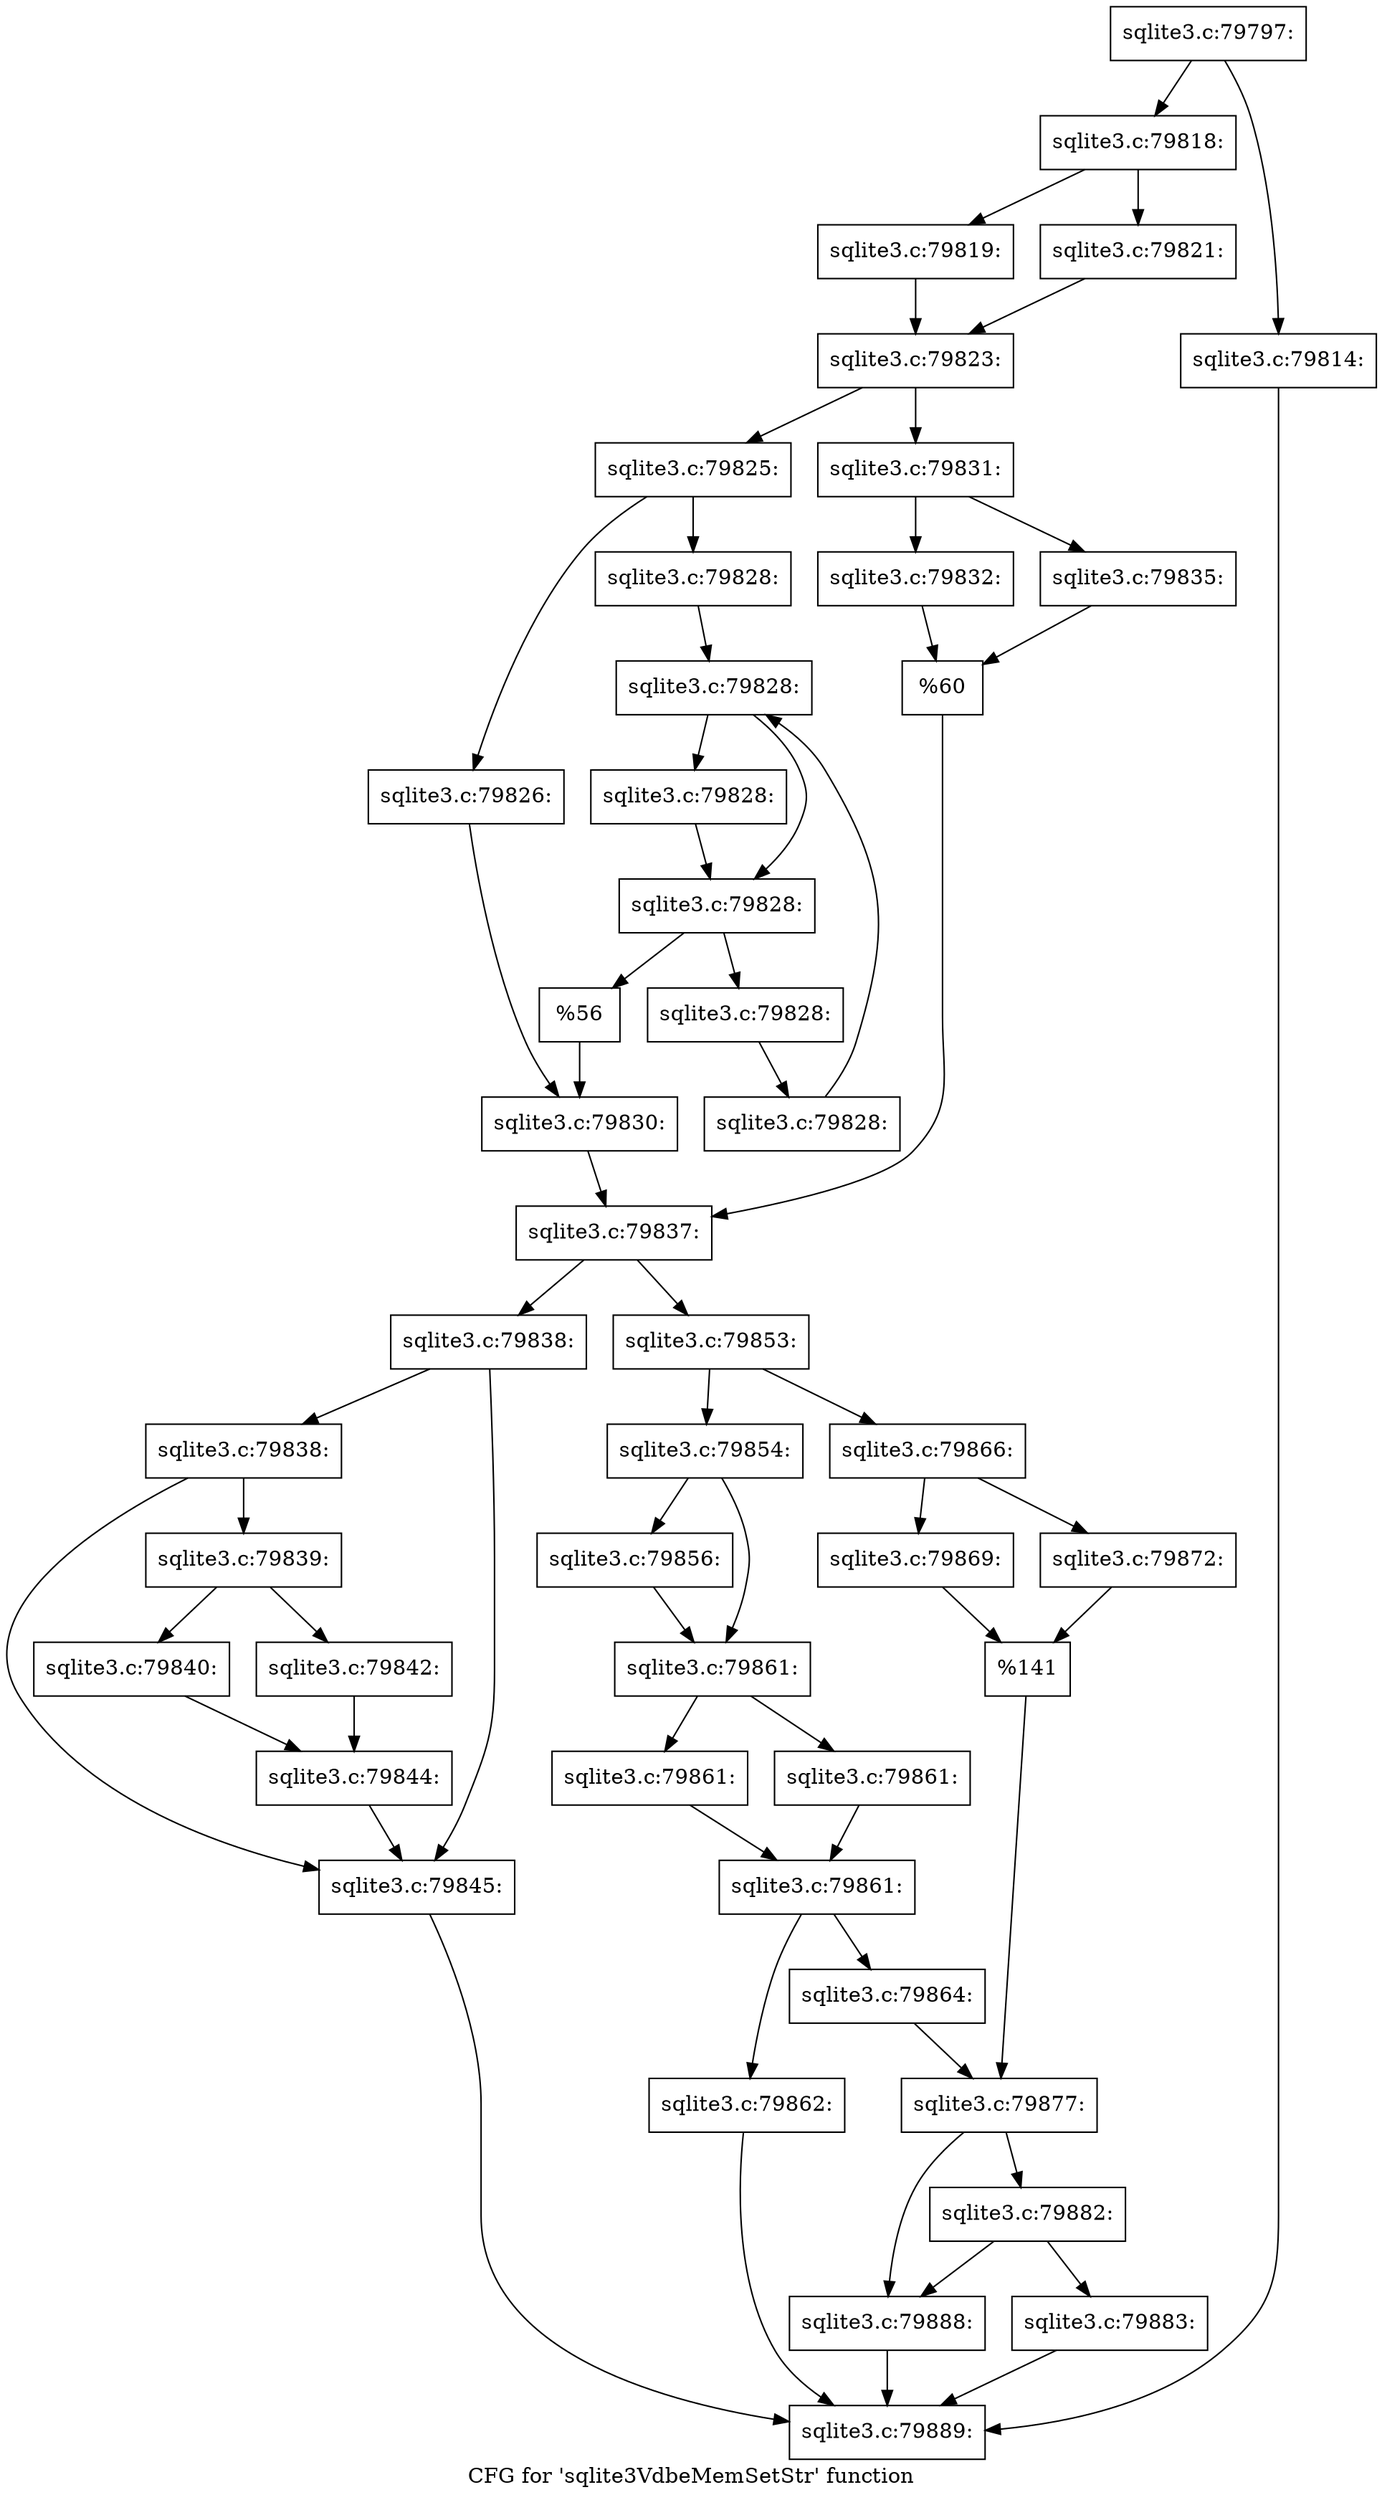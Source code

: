 digraph "CFG for 'sqlite3VdbeMemSetStr' function" {
	label="CFG for 'sqlite3VdbeMemSetStr' function";

	Node0x55c0f7b3b9d0 [shape=record,label="{sqlite3.c:79797:}"];
	Node0x55c0f7b3b9d0 -> Node0x55c0f7b3e920;
	Node0x55c0f7b3b9d0 -> Node0x55c0f7b3e8d0;
	Node0x55c0f7b3e8d0 [shape=record,label="{sqlite3.c:79814:}"];
	Node0x55c0f7b3e8d0 -> Node0x55c0f7b3bb50;
	Node0x55c0f7b3e920 [shape=record,label="{sqlite3.c:79818:}"];
	Node0x55c0f7b3e920 -> Node0x55c0f7b3efc0;
	Node0x55c0f7b3e920 -> Node0x55c0f7b3f060;
	Node0x55c0f7b3efc0 [shape=record,label="{sqlite3.c:79819:}"];
	Node0x55c0f7b3efc0 -> Node0x55c0f7b3f010;
	Node0x55c0f7b3f060 [shape=record,label="{sqlite3.c:79821:}"];
	Node0x55c0f7b3f060 -> Node0x55c0f7b3f010;
	Node0x55c0f7b3f010 [shape=record,label="{sqlite3.c:79823:}"];
	Node0x55c0f7b3f010 -> Node0x55c0f7b3fda0;
	Node0x55c0f7b3f010 -> Node0x55c0f7b3fe40;
	Node0x55c0f7b3fda0 [shape=record,label="{sqlite3.c:79825:}"];
	Node0x55c0f7b3fda0 -> Node0x55c0f7b40280;
	Node0x55c0f7b3fda0 -> Node0x55c0f7b40320;
	Node0x55c0f7b40280 [shape=record,label="{sqlite3.c:79826:}"];
	Node0x55c0f7b40280 -> Node0x55c0f7b402d0;
	Node0x55c0f7b40320 [shape=record,label="{sqlite3.c:79828:}"];
	Node0x55c0f7b40320 -> Node0x55c0f7b40ba0;
	Node0x55c0f7b40ba0 [shape=record,label="{sqlite3.c:79828:}"];
	Node0x55c0f7b40ba0 -> Node0x55c0f7b40e90;
	Node0x55c0f7b40ba0 -> Node0x55c0f7b40e40;
	Node0x55c0f7b40e90 [shape=record,label="{sqlite3.c:79828:}"];
	Node0x55c0f7b40e90 -> Node0x55c0f7b40e40;
	Node0x55c0f7b40e40 [shape=record,label="{sqlite3.c:79828:}"];
	Node0x55c0f7b40e40 -> Node0x55c0f7b40dc0;
	Node0x55c0f7b40e40 -> Node0x55c0f7b409f0;
	Node0x55c0f7b40dc0 [shape=record,label="{sqlite3.c:79828:}"];
	Node0x55c0f7b40dc0 -> Node0x55c0f7b40d30;
	Node0x55c0f7b40d30 [shape=record,label="{sqlite3.c:79828:}"];
	Node0x55c0f7b40d30 -> Node0x55c0f7b40ba0;
	Node0x55c0f7b409f0 [shape=record,label="{%56}"];
	Node0x55c0f7b409f0 -> Node0x55c0f7b402d0;
	Node0x55c0f7b402d0 [shape=record,label="{sqlite3.c:79830:}"];
	Node0x55c0f7b402d0 -> Node0x55c0f7b3fdf0;
	Node0x55c0f7b3fe40 [shape=record,label="{sqlite3.c:79831:}"];
	Node0x55c0f7b3fe40 -> Node0x55c0f7b424e0;
	Node0x55c0f7b3fe40 -> Node0x55c0f7b42580;
	Node0x55c0f7b424e0 [shape=record,label="{sqlite3.c:79832:}"];
	Node0x55c0f7b424e0 -> Node0x55c0f7b42530;
	Node0x55c0f7b42580 [shape=record,label="{sqlite3.c:79835:}"];
	Node0x55c0f7b42580 -> Node0x55c0f7b42530;
	Node0x55c0f7b42530 [shape=record,label="{%60}"];
	Node0x55c0f7b42530 -> Node0x55c0f7b3fdf0;
	Node0x55c0f7b3fdf0 [shape=record,label="{sqlite3.c:79837:}"];
	Node0x55c0f7b3fdf0 -> Node0x55c0f7b43000;
	Node0x55c0f7b3fdf0 -> Node0x55c0f7b43050;
	Node0x55c0f7b43000 [shape=record,label="{sqlite3.c:79838:}"];
	Node0x55c0f7b43000 -> Node0x55c0f7b435e0;
	Node0x55c0f7b43000 -> Node0x55c0f7b43590;
	Node0x55c0f7b435e0 [shape=record,label="{sqlite3.c:79838:}"];
	Node0x55c0f7b435e0 -> Node0x55c0f7b43540;
	Node0x55c0f7b435e0 -> Node0x55c0f7b43590;
	Node0x55c0f7b43540 [shape=record,label="{sqlite3.c:79839:}"];
	Node0x55c0f7b43540 -> Node0x55c0f7b43b90;
	Node0x55c0f7b43540 -> Node0x55c0f7b43c30;
	Node0x55c0f7b43b90 [shape=record,label="{sqlite3.c:79840:}"];
	Node0x55c0f7b43b90 -> Node0x55c0f7b43be0;
	Node0x55c0f7b43c30 [shape=record,label="{sqlite3.c:79842:}"];
	Node0x55c0f7b43c30 -> Node0x55c0f7b43be0;
	Node0x55c0f7b43be0 [shape=record,label="{sqlite3.c:79844:}"];
	Node0x55c0f7b43be0 -> Node0x55c0f7b43590;
	Node0x55c0f7b43590 [shape=record,label="{sqlite3.c:79845:}"];
	Node0x55c0f7b43590 -> Node0x55c0f7b3bb50;
	Node0x55c0f7b43050 [shape=record,label="{sqlite3.c:79853:}"];
	Node0x55c0f7b43050 -> Node0x55c0f7b44ec0;
	Node0x55c0f7b43050 -> Node0x55c0f7b44f60;
	Node0x55c0f7b44ec0 [shape=record,label="{sqlite3.c:79854:}"];
	Node0x55c0f7b44ec0 -> Node0x55c0f7b45720;
	Node0x55c0f7b44ec0 -> Node0x55c0f7b45770;
	Node0x55c0f7b45720 [shape=record,label="{sqlite3.c:79856:}"];
	Node0x55c0f7b45720 -> Node0x55c0f7b45770;
	Node0x55c0f7b45770 [shape=record,label="{sqlite3.c:79861:}"];
	Node0x55c0f7b45770 -> Node0x55c0f7b464f0;
	Node0x55c0f7b45770 -> Node0x55c0f7b46540;
	Node0x55c0f7b464f0 [shape=record,label="{sqlite3.c:79861:}"];
	Node0x55c0f7b464f0 -> Node0x55c0f7b46590;
	Node0x55c0f7b46540 [shape=record,label="{sqlite3.c:79861:}"];
	Node0x55c0f7b46540 -> Node0x55c0f7b46590;
	Node0x55c0f7b46590 [shape=record,label="{sqlite3.c:79861:}"];
	Node0x55c0f7b46590 -> Node0x55c0f7b46320;
	Node0x55c0f7b46590 -> Node0x55c0f7b46370;
	Node0x55c0f7b46320 [shape=record,label="{sqlite3.c:79862:}"];
	Node0x55c0f7b46320 -> Node0x55c0f7b3bb50;
	Node0x55c0f7b46370 [shape=record,label="{sqlite3.c:79864:}"];
	Node0x55c0f7b46370 -> Node0x55c0f7b44f10;
	Node0x55c0f7b44f60 [shape=record,label="{sqlite3.c:79866:}"];
	Node0x55c0f7b44f60 -> Node0x55c0f7b47970;
	Node0x55c0f7b44f60 -> Node0x55c0f7b47a10;
	Node0x55c0f7b47970 [shape=record,label="{sqlite3.c:79869:}"];
	Node0x55c0f7b47970 -> Node0x55c0f7b479c0;
	Node0x55c0f7b47a10 [shape=record,label="{sqlite3.c:79872:}"];
	Node0x55c0f7b47a10 -> Node0x55c0f7b479c0;
	Node0x55c0f7b479c0 [shape=record,label="{%141}"];
	Node0x55c0f7b479c0 -> Node0x55c0f7b44f10;
	Node0x55c0f7b44f10 [shape=record,label="{sqlite3.c:79877:}"];
	Node0x55c0f7b44f10 -> Node0x55c0f7b4a0e0;
	Node0x55c0f7b44f10 -> Node0x55c0f7b4a090;
	Node0x55c0f7b4a0e0 [shape=record,label="{sqlite3.c:79882:}"];
	Node0x55c0f7b4a0e0 -> Node0x55c0f7b4a040;
	Node0x55c0f7b4a0e0 -> Node0x55c0f7b4a090;
	Node0x55c0f7b4a040 [shape=record,label="{sqlite3.c:79883:}"];
	Node0x55c0f7b4a040 -> Node0x55c0f7b3bb50;
	Node0x55c0f7b4a090 [shape=record,label="{sqlite3.c:79888:}"];
	Node0x55c0f7b4a090 -> Node0x55c0f7b3bb50;
	Node0x55c0f7b3bb50 [shape=record,label="{sqlite3.c:79889:}"];
}
